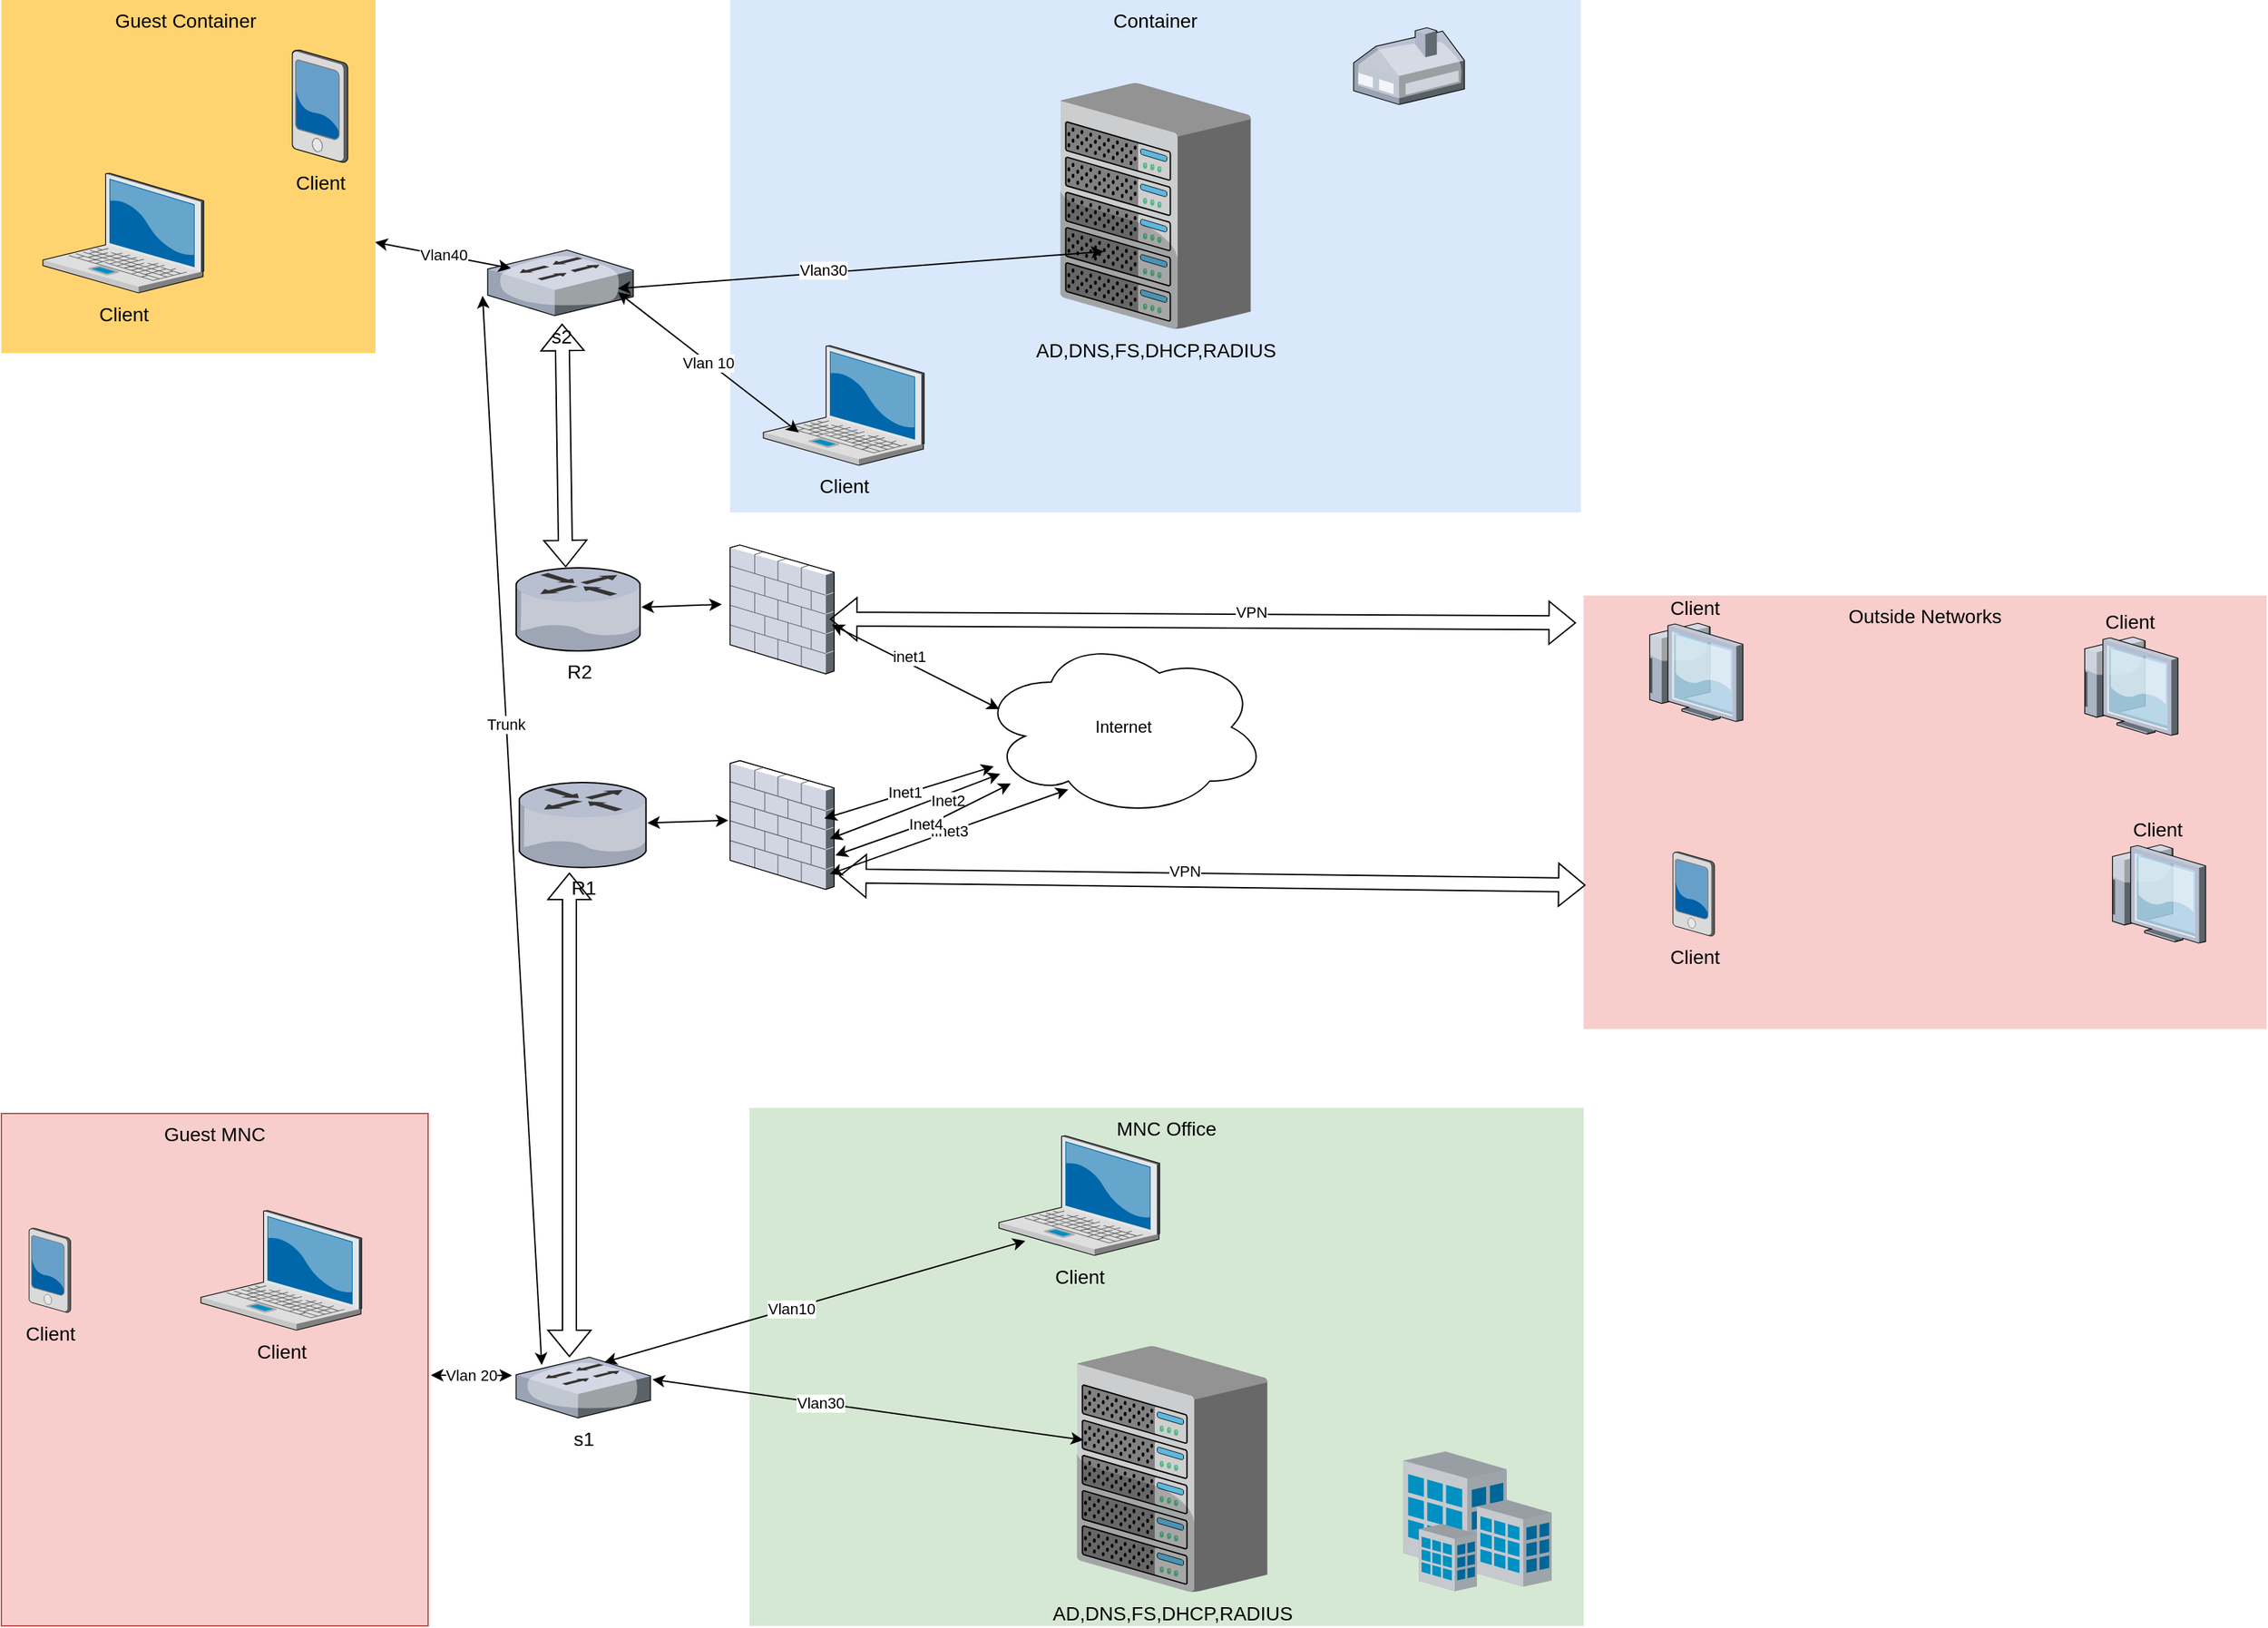 <mxfile version="20.0.4" type="github">
  <diagram id="_-JrjZ2dv5hbRWvAeERj" name="Страница 1">
    <mxGraphModel dx="1357" dy="845" grid="1" gridSize="10" guides="1" tooltips="1" connect="1" arrows="1" fold="1" page="1" pageScale="1" pageWidth="827" pageHeight="1169" math="0" shadow="0">
      <root>
        <mxCell id="0" />
        <mxCell id="1" parent="0" />
        <mxCell id="vsuYrxshnyL55VWC4-Kn-1" value="R2" style="verticalLabelPosition=bottom;aspect=fixed;html=1;verticalAlign=top;strokeColor=none;shape=mxgraph.citrix.router;fillColor=#66B2FF;gradientColor=#0066CC;fontSize=14;" vertex="1" parent="1">
          <mxGeometry x="381.5" y="430" width="90.41" height="60" as="geometry" />
        </mxCell>
        <mxCell id="vsuYrxshnyL55VWC4-Kn-2" value="MNC Office" style="whiteSpace=wrap;html=1;fillColor=#d5e8d4;fontSize=14;strokeColor=none;verticalAlign=top;" vertex="1" parent="1">
          <mxGeometry x="550" y="820" width="602" height="374" as="geometry" />
        </mxCell>
        <mxCell id="vsuYrxshnyL55VWC4-Kn-3" value="AD,DNS,FS,DHCP,RADIUS" style="verticalLabelPosition=bottom;aspect=fixed;html=1;verticalAlign=top;strokeColor=none;shape=mxgraph.citrix.chassis;fillColor=#66B2FF;gradientColor=#0066CC;fontSize=14;" vertex="1" parent="1">
          <mxGeometry x="786.25" y="992" width="137.5" height="177.5" as="geometry" />
        </mxCell>
        <mxCell id="vsuYrxshnyL55VWC4-Kn-6" value="" style="verticalLabelPosition=bottom;aspect=fixed;html=1;verticalAlign=top;strokeColor=none;shape=mxgraph.citrix.site;fillColor=#66B2FF;gradientColor=#0066CC;fontSize=14;" vertex="1" parent="1">
          <mxGeometry x="1022" y="1068" width="107" height="101" as="geometry" />
        </mxCell>
        <mxCell id="vsuYrxshnyL55VWC4-Kn-7" value="Outside Networks" style="whiteSpace=wrap;html=1;fillColor=#f8cecc;fontSize=14;strokeColor=none;verticalAlign=top;" vertex="1" parent="1">
          <mxGeometry x="1152" y="450" width="493" height="313" as="geometry" />
        </mxCell>
        <mxCell id="vsuYrxshnyL55VWC4-Kn-12" value="Client" style="verticalLabelPosition=top;aspect=fixed;html=1;verticalAlign=bottom;strokeColor=none;shape=mxgraph.citrix.thin_client;fillColor=#66B2FF;gradientColor=#0066CC;fontSize=14;labelPosition=center;align=center;" vertex="1" parent="1">
          <mxGeometry x="1530" y="630" width="71" height="71" as="geometry" />
        </mxCell>
        <mxCell id="vsuYrxshnyL55VWC4-Kn-13" value="Client" style="verticalLabelPosition=top;aspect=fixed;html=1;verticalAlign=bottom;strokeColor=none;shape=mxgraph.citrix.thin_client;fillColor=#66B2FF;gradientColor=#0066CC;fontSize=14;labelPosition=center;align=center;" vertex="1" parent="1">
          <mxGeometry x="1510" y="480" width="71" height="71" as="geometry" />
        </mxCell>
        <mxCell id="vsuYrxshnyL55VWC4-Kn-14" value="Client" style="verticalLabelPosition=top;aspect=fixed;html=1;verticalAlign=bottom;strokeColor=none;shape=mxgraph.citrix.thin_client;fillColor=#66B2FF;gradientColor=#0066CC;fontSize=14;labelPosition=center;align=center;" vertex="1" parent="1">
          <mxGeometry x="1196" y="470" width="71" height="71" as="geometry" />
        </mxCell>
        <mxCell id="vsuYrxshnyL55VWC4-Kn-15" value="Container" style="whiteSpace=wrap;html=1;fillColor=#dae8fc;fontSize=14;strokeColor=none;verticalAlign=top;" vertex="1" parent="1">
          <mxGeometry x="536" y="20" width="614" height="370" as="geometry" />
        </mxCell>
        <mxCell id="vsuYrxshnyL55VWC4-Kn-16" value="Client" style="verticalLabelPosition=bottom;aspect=fixed;html=1;verticalAlign=top;strokeColor=none;shape=mxgraph.citrix.laptop_2;fillColor=#66B2FF;gradientColor=#0066CC;fontSize=14;" vertex="1" parent="1">
          <mxGeometry x="560.0" y="269.5" width="116" height="86.5" as="geometry" />
        </mxCell>
        <mxCell id="vsuYrxshnyL55VWC4-Kn-18" value="" style="verticalLabelPosition=bottom;aspect=fixed;html=1;verticalAlign=top;strokeColor=none;shape=mxgraph.citrix.home_office;fillColor=#66B2FF;gradientColor=#0066CC;fontSize=14;" vertex="1" parent="1">
          <mxGeometry x="986" y="40" width="80" height="55.5" as="geometry" />
        </mxCell>
        <mxCell id="vsuYrxshnyL55VWC4-Kn-20" value="s2" style="verticalLabelPosition=bottom;aspect=fixed;html=1;verticalAlign=top;strokeColor=none;shape=mxgraph.citrix.switch;fillColor=#66B2FF;gradientColor=#0066CC;fontSize=14;" vertex="1" parent="1">
          <mxGeometry x="361" y="200.55" width="105.05" height="47.39" as="geometry" />
        </mxCell>
        <mxCell id="vsuYrxshnyL55VWC4-Kn-21" value="R1" style="verticalLabelPosition=bottom;aspect=fixed;html=1;verticalAlign=top;strokeColor=none;shape=mxgraph.citrix.router;fillColor=#66B2FF;gradientColor=#0066CC;fontSize=14;" vertex="1" parent="1">
          <mxGeometry x="383.75" y="585" width="92.5" height="61.39" as="geometry" />
        </mxCell>
        <mxCell id="vsuYrxshnyL55VWC4-Kn-22" value="Internet" style="ellipse;shape=cloud;whiteSpace=wrap;html=1;align=center;" vertex="1" parent="1">
          <mxGeometry x="715.75" y="480" width="208" height="130" as="geometry" />
        </mxCell>
        <mxCell id="vsuYrxshnyL55VWC4-Kn-23" value="s1" style="verticalLabelPosition=bottom;aspect=fixed;html=1;verticalAlign=top;strokeColor=none;shape=mxgraph.citrix.switch;fillColor=#66B2FF;gradientColor=#0066CC;fontSize=14;" vertex="1" parent="1">
          <mxGeometry x="381.5" y="1000" width="97" height="43.76" as="geometry" />
        </mxCell>
        <mxCell id="vsuYrxshnyL55VWC4-Kn-24" value="AD,DNS,FS,DHCP,RADIUS" style="verticalLabelPosition=bottom;aspect=fixed;html=1;verticalAlign=top;strokeColor=none;shape=mxgraph.citrix.chassis;fillColor=#66B2FF;gradientColor=#0066CC;fontSize=14;" vertex="1" parent="1">
          <mxGeometry x="774.25" y="80" width="137.5" height="177.5" as="geometry" />
        </mxCell>
        <mxCell id="vsuYrxshnyL55VWC4-Kn-26" value="Guest Container&amp;nbsp;" style="whiteSpace=wrap;html=1;fillColor=#FFD470;gradientColor=none;fontSize=14;strokeColor=none;verticalAlign=top;" vertex="1" parent="1">
          <mxGeometry x="10" y="20" width="270" height="255" as="geometry" />
        </mxCell>
        <mxCell id="vsuYrxshnyL55VWC4-Kn-27" value="Client" style="verticalLabelPosition=bottom;aspect=fixed;html=1;verticalAlign=top;strokeColor=none;shape=mxgraph.citrix.pda;fillColor=#66B2FF;gradientColor=#0066CC;fontSize=14;" vertex="1" parent="1">
          <mxGeometry x="220" y="56" width="40" height="81.33" as="geometry" />
        </mxCell>
        <mxCell id="vsuYrxshnyL55VWC4-Kn-28" value="Client" style="verticalLabelPosition=bottom;aspect=fixed;html=1;verticalAlign=top;strokeColor=none;shape=mxgraph.citrix.laptop_2;fillColor=#66B2FF;gradientColor=#0066CC;fontSize=14;" vertex="1" parent="1">
          <mxGeometry x="40.0" y="145" width="116" height="86.5" as="geometry" />
        </mxCell>
        <mxCell id="vsuYrxshnyL55VWC4-Kn-29" value="Guest MNC" style="whiteSpace=wrap;html=1;fillColor=#f8cecc;fontSize=14;strokeColor=#b85450;verticalAlign=top;" vertex="1" parent="1">
          <mxGeometry x="10" y="824" width="308" height="370" as="geometry" />
        </mxCell>
        <mxCell id="vsuYrxshnyL55VWC4-Kn-30" value="Client" style="verticalLabelPosition=bottom;aspect=fixed;html=1;verticalAlign=top;strokeColor=none;shape=mxgraph.citrix.pda;fillColor=#66B2FF;gradientColor=#0066CC;fontSize=14;" vertex="1" parent="1">
          <mxGeometry x="30" y="906.75" width="30" height="61" as="geometry" />
        </mxCell>
        <mxCell id="vsuYrxshnyL55VWC4-Kn-31" value="Client" style="verticalLabelPosition=bottom;aspect=fixed;html=1;verticalAlign=top;strokeColor=none;shape=mxgraph.citrix.laptop_2;fillColor=#66B2FF;gradientColor=#0066CC;fontSize=14;" vertex="1" parent="1">
          <mxGeometry x="154.0" y="894" width="116" height="86.5" as="geometry" />
        </mxCell>
        <mxCell id="vsuYrxshnyL55VWC4-Kn-36" value="Client" style="verticalLabelPosition=bottom;aspect=fixed;html=1;verticalAlign=top;strokeColor=none;shape=mxgraph.citrix.pda;fillColor=#66B2FF;gradientColor=#0066CC;fontSize=14;" vertex="1" parent="1">
          <mxGeometry x="1216.5" y="635" width="30" height="61" as="geometry" />
        </mxCell>
        <mxCell id="vsuYrxshnyL55VWC4-Kn-47" value="" style="endArrow=classic;startArrow=classic;html=1;rounded=0;entryX=0.034;entryY=0.382;entryDx=0;entryDy=0;entryPerimeter=0;exitX=1.014;exitY=0.366;exitDx=0;exitDy=0;exitPerimeter=0;" edge="1" parent="1" source="vsuYrxshnyL55VWC4-Kn-23" target="vsuYrxshnyL55VWC4-Kn-3">
          <mxGeometry width="50" height="50" relative="1" as="geometry">
            <mxPoint x="490" y="1014" as="sourcePoint" />
            <mxPoint x="500" y="1100" as="targetPoint" />
          </mxGeometry>
        </mxCell>
        <mxCell id="vsuYrxshnyL55VWC4-Kn-51" value="Vlan30" style="edgeLabel;html=1;align=center;verticalAlign=middle;resizable=0;points=[];" vertex="1" connectable="0" parent="vsuYrxshnyL55VWC4-Kn-47">
          <mxGeometry x="-0.224" relative="1" as="geometry">
            <mxPoint as="offset" />
          </mxGeometry>
        </mxCell>
        <mxCell id="vsuYrxshnyL55VWC4-Kn-48" value="" style="endArrow=classic;startArrow=classic;html=1;rounded=0;exitX=0.657;exitY=0.083;exitDx=0;exitDy=0;exitPerimeter=0;entryX=0.164;entryY=0.879;entryDx=0;entryDy=0;entryPerimeter=0;" edge="1" parent="1" source="vsuYrxshnyL55VWC4-Kn-23" target="vsuYrxshnyL55VWC4-Kn-49">
          <mxGeometry width="50" height="50" relative="1" as="geometry">
            <mxPoint x="430" y="950" as="sourcePoint" />
            <mxPoint x="470" y="920" as="targetPoint" />
          </mxGeometry>
        </mxCell>
        <mxCell id="vsuYrxshnyL55VWC4-Kn-52" value="Vlan10" style="edgeLabel;html=1;align=center;verticalAlign=middle;resizable=0;points=[];" vertex="1" connectable="0" parent="vsuYrxshnyL55VWC4-Kn-48">
          <mxGeometry x="-0.115" relative="1" as="geometry">
            <mxPoint as="offset" />
          </mxGeometry>
        </mxCell>
        <mxCell id="vsuYrxshnyL55VWC4-Kn-49" value="Client" style="verticalLabelPosition=bottom;aspect=fixed;html=1;verticalAlign=top;strokeColor=none;shape=mxgraph.citrix.laptop_2;fillColor=#66B2FF;gradientColor=#0066CC;fontSize=14;" vertex="1" parent="1">
          <mxGeometry x="730.0" y="840" width="116" height="86.5" as="geometry" />
        </mxCell>
        <mxCell id="vsuYrxshnyL55VWC4-Kn-50" value="Vlan 20" style="endArrow=classic;startArrow=classic;html=1;rounded=0;entryX=-0.03;entryY=0.3;entryDx=0;entryDy=0;entryPerimeter=0;" edge="1" parent="1" target="vsuYrxshnyL55VWC4-Kn-23">
          <mxGeometry width="50" height="50" relative="1" as="geometry">
            <mxPoint x="320" y="1013" as="sourcePoint" />
            <mxPoint x="450" y="890" as="targetPoint" />
          </mxGeometry>
        </mxCell>
        <mxCell id="vsuYrxshnyL55VWC4-Kn-54" value="" style="shape=flexArrow;endArrow=classic;startArrow=classic;html=1;rounded=0;exitX=0.397;exitY=0;exitDx=0;exitDy=0;exitPerimeter=0;" edge="1" parent="1" source="vsuYrxshnyL55VWC4-Kn-23">
          <mxGeometry width="100" height="100" relative="1" as="geometry">
            <mxPoint x="350" y="960" as="sourcePoint" />
            <mxPoint x="420" y="650" as="targetPoint" />
          </mxGeometry>
        </mxCell>
        <mxCell id="vsuYrxshnyL55VWC4-Kn-55" value="" style="verticalLabelPosition=bottom;aspect=fixed;html=1;verticalAlign=top;strokeColor=none;shape=mxgraph.citrix.firewall;fillColor=#66B2FF;gradientColor=#0066CC;fontSize=14;" vertex="1" parent="1">
          <mxGeometry x="536" y="413.5" width="75" height="93" as="geometry" />
        </mxCell>
        <mxCell id="vsuYrxshnyL55VWC4-Kn-56" value="" style="verticalLabelPosition=bottom;aspect=fixed;html=1;verticalAlign=top;strokeColor=none;shape=mxgraph.citrix.firewall;fillColor=#66B2FF;gradientColor=#0066CC;fontSize=14;" vertex="1" parent="1">
          <mxGeometry x="536" y="569.2" width="75" height="93" as="geometry" />
        </mxCell>
        <mxCell id="vsuYrxshnyL55VWC4-Kn-58" value="" style="endArrow=classic;startArrow=classic;html=1;rounded=0;entryX=-0.018;entryY=0.464;entryDx=0;entryDy=0;entryPerimeter=0;" edge="1" parent="1" source="vsuYrxshnyL55VWC4-Kn-21" target="vsuYrxshnyL55VWC4-Kn-56">
          <mxGeometry width="50" height="50" relative="1" as="geometry">
            <mxPoint x="380" y="730" as="sourcePoint" />
            <mxPoint x="430" y="680" as="targetPoint" />
          </mxGeometry>
        </mxCell>
        <mxCell id="vsuYrxshnyL55VWC4-Kn-59" value="" style="shape=flexArrow;endArrow=classic;startArrow=classic;html=1;rounded=0;entryX=0.511;entryY=1.121;entryDx=0;entryDy=0;entryPerimeter=0;exitX=0.396;exitY=-0.006;exitDx=0;exitDy=0;exitPerimeter=0;" edge="1" parent="1" source="vsuYrxshnyL55VWC4-Kn-1" target="vsuYrxshnyL55VWC4-Kn-20">
          <mxGeometry width="100" height="100" relative="1" as="geometry">
            <mxPoint x="700" y="800" as="sourcePoint" />
            <mxPoint x="800" y="700" as="targetPoint" />
          </mxGeometry>
        </mxCell>
        <mxCell id="vsuYrxshnyL55VWC4-Kn-60" value="" style="endArrow=classic;startArrow=classic;html=1;rounded=0;entryX=-0.08;entryY=0.461;entryDx=0;entryDy=0;entryPerimeter=0;" edge="1" parent="1" source="vsuYrxshnyL55VWC4-Kn-1" target="vsuYrxshnyL55VWC4-Kn-55">
          <mxGeometry width="50" height="50" relative="1" as="geometry">
            <mxPoint x="486.25" y="624.268" as="sourcePoint" />
            <mxPoint x="538.65" y="622.652" as="targetPoint" />
          </mxGeometry>
        </mxCell>
        <mxCell id="vsuYrxshnyL55VWC4-Kn-63" value="" style="endArrow=classic;startArrow=classic;html=1;rounded=0;entryX=-0.035;entryY=0.699;entryDx=0;entryDy=0;entryPerimeter=0;exitX=0.191;exitY=0.129;exitDx=0;exitDy=0;exitPerimeter=0;" edge="1" parent="1" source="vsuYrxshnyL55VWC4-Kn-23" target="vsuYrxshnyL55VWC4-Kn-20">
          <mxGeometry width="50" height="50" relative="1" as="geometry">
            <mxPoint x="370" y="1000" as="sourcePoint" />
            <mxPoint x="230" y="490" as="targetPoint" />
          </mxGeometry>
        </mxCell>
        <mxCell id="vsuYrxshnyL55VWC4-Kn-76" value="Trunk" style="edgeLabel;html=1;align=center;verticalAlign=middle;resizable=0;points=[];" vertex="1" connectable="0" parent="vsuYrxshnyL55VWC4-Kn-63">
          <mxGeometry x="0.202" y="1" relative="1" as="geometry">
            <mxPoint y="1" as="offset" />
          </mxGeometry>
        </mxCell>
        <mxCell id="vsuYrxshnyL55VWC4-Kn-64" value="" style="endArrow=classic;startArrow=classic;html=1;rounded=0;exitX=0.96;exitY=0.607;exitDx=0;exitDy=0;exitPerimeter=0;" edge="1" parent="1" source="vsuYrxshnyL55VWC4-Kn-56" target="vsuYrxshnyL55VWC4-Kn-22">
          <mxGeometry width="50" height="50" relative="1" as="geometry">
            <mxPoint x="730" y="650" as="sourcePoint" />
            <mxPoint x="780" y="600" as="targetPoint" />
          </mxGeometry>
        </mxCell>
        <mxCell id="vsuYrxshnyL55VWC4-Kn-72" value="Inet2" style="edgeLabel;html=1;align=center;verticalAlign=middle;resizable=0;points=[];" vertex="1" connectable="0" parent="vsuYrxshnyL55VWC4-Kn-64">
          <mxGeometry x="0.354" y="-4" relative="1" as="geometry">
            <mxPoint as="offset" />
          </mxGeometry>
        </mxCell>
        <mxCell id="vsuYrxshnyL55VWC4-Kn-65" value="" style="endArrow=classic;startArrow=classic;html=1;rounded=0;entryX=0.07;entryY=0.4;entryDx=0;entryDy=0;entryPerimeter=0;exitX=0.978;exitY=0.618;exitDx=0;exitDy=0;exitPerimeter=0;" edge="1" parent="1" source="vsuYrxshnyL55VWC4-Kn-55" target="vsuYrxshnyL55VWC4-Kn-22">
          <mxGeometry width="50" height="50" relative="1" as="geometry">
            <mxPoint x="640" y="530" as="sourcePoint" />
            <mxPoint x="690" y="480" as="targetPoint" />
          </mxGeometry>
        </mxCell>
        <mxCell id="vsuYrxshnyL55VWC4-Kn-73" value="inet1" style="edgeLabel;html=1;align=center;verticalAlign=middle;resizable=0;points=[];" vertex="1" connectable="0" parent="vsuYrxshnyL55VWC4-Kn-65">
          <mxGeometry x="-0.111" y="5" relative="1" as="geometry">
            <mxPoint as="offset" />
          </mxGeometry>
        </mxCell>
        <mxCell id="vsuYrxshnyL55VWC4-Kn-66" value="" style="shape=flexArrow;endArrow=classic;startArrow=classic;html=1;rounded=0;entryX=0.003;entryY=0.668;entryDx=0;entryDy=0;entryPerimeter=0;exitX=1.049;exitY=0.894;exitDx=0;exitDy=0;exitPerimeter=0;" edge="1" parent="1" source="vsuYrxshnyL55VWC4-Kn-56" target="vsuYrxshnyL55VWC4-Kn-7">
          <mxGeometry width="100" height="100" relative="1" as="geometry">
            <mxPoint x="710" y="740" as="sourcePoint" />
            <mxPoint x="810" y="640" as="targetPoint" />
          </mxGeometry>
        </mxCell>
        <mxCell id="vsuYrxshnyL55VWC4-Kn-69" value="VPN" style="edgeLabel;html=1;align=center;verticalAlign=middle;resizable=0;points=[];" vertex="1" connectable="0" parent="vsuYrxshnyL55VWC4-Kn-66">
          <mxGeometry x="-0.075" y="7" relative="1" as="geometry">
            <mxPoint as="offset" />
          </mxGeometry>
        </mxCell>
        <mxCell id="vsuYrxshnyL55VWC4-Kn-67" value="" style="shape=flexArrow;endArrow=classic;startArrow=classic;html=1;rounded=0;entryX=-0.011;entryY=0.063;entryDx=0;entryDy=0;entryPerimeter=0;exitX=0.96;exitY=0.575;exitDx=0;exitDy=0;exitPerimeter=0;" edge="1" parent="1" source="vsuYrxshnyL55VWC4-Kn-55" target="vsuYrxshnyL55VWC4-Kn-7">
          <mxGeometry width="100" height="100" relative="1" as="geometry">
            <mxPoint x="830" y="490" as="sourcePoint" />
            <mxPoint x="930" y="390" as="targetPoint" />
          </mxGeometry>
        </mxCell>
        <mxCell id="vsuYrxshnyL55VWC4-Kn-68" value="VPN" style="edgeLabel;html=1;align=center;verticalAlign=middle;resizable=0;points=[];" vertex="1" connectable="0" parent="vsuYrxshnyL55VWC4-Kn-67">
          <mxGeometry x="0.129" y="7" relative="1" as="geometry">
            <mxPoint as="offset" />
          </mxGeometry>
        </mxCell>
        <mxCell id="vsuYrxshnyL55VWC4-Kn-70" value="" style="endArrow=classic;startArrow=classic;html=1;rounded=0;exitX=0.907;exitY=0.449;exitDx=0;exitDy=0;exitPerimeter=0;" edge="1" parent="1" source="vsuYrxshnyL55VWC4-Kn-56" target="vsuYrxshnyL55VWC4-Kn-22">
          <mxGeometry width="50" height="50" relative="1" as="geometry">
            <mxPoint x="730" y="760" as="sourcePoint" />
            <mxPoint x="780" y="710" as="targetPoint" />
          </mxGeometry>
        </mxCell>
        <mxCell id="vsuYrxshnyL55VWC4-Kn-71" value="Inet1" style="edgeLabel;html=1;align=center;verticalAlign=middle;resizable=0;points=[];" vertex="1" connectable="0" parent="vsuYrxshnyL55VWC4-Kn-70">
          <mxGeometry x="-0.057" y="1" relative="1" as="geometry">
            <mxPoint as="offset" />
          </mxGeometry>
        </mxCell>
        <mxCell id="vsuYrxshnyL55VWC4-Kn-74" value="iInet3" style="endArrow=classic;startArrow=classic;html=1;rounded=0;entryX=0.309;entryY=0.846;entryDx=0;entryDy=0;entryPerimeter=0;exitX=0.96;exitY=0.88;exitDx=0;exitDy=0;exitPerimeter=0;" edge="1" parent="1" source="vsuYrxshnyL55VWC4-Kn-56" target="vsuYrxshnyL55VWC4-Kn-22">
          <mxGeometry width="50" height="50" relative="1" as="geometry">
            <mxPoint x="730" y="760" as="sourcePoint" />
            <mxPoint x="780" y="710" as="targetPoint" />
          </mxGeometry>
        </mxCell>
        <mxCell id="vsuYrxshnyL55VWC4-Kn-75" value="Inet4" style="endArrow=classic;startArrow=classic;html=1;rounded=0;exitX=1.013;exitY=0.736;exitDx=0;exitDy=0;exitPerimeter=0;" edge="1" parent="1" source="vsuYrxshnyL55VWC4-Kn-56" target="vsuYrxshnyL55VWC4-Kn-22">
          <mxGeometry width="50" height="50" relative="1" as="geometry">
            <mxPoint x="750" y="680" as="sourcePoint" />
            <mxPoint x="800" y="630" as="targetPoint" />
            <Array as="points">
              <mxPoint x="690" y="610" />
            </Array>
          </mxGeometry>
        </mxCell>
        <mxCell id="vsuYrxshnyL55VWC4-Kn-77" value="" style="endArrow=classic;startArrow=classic;html=1;rounded=0;entryX=0.228;entryY=0.685;entryDx=0;entryDy=0;entryPerimeter=0;exitX=0.895;exitY=0.586;exitDx=0;exitDy=0;exitPerimeter=0;" edge="1" parent="1" source="vsuYrxshnyL55VWC4-Kn-20" target="vsuYrxshnyL55VWC4-Kn-24">
          <mxGeometry width="50" height="50" relative="1" as="geometry">
            <mxPoint x="480" y="240" as="sourcePoint" />
            <mxPoint x="530" y="190" as="targetPoint" />
          </mxGeometry>
        </mxCell>
        <mxCell id="vsuYrxshnyL55VWC4-Kn-78" value="Vlan30" style="edgeLabel;html=1;align=center;verticalAlign=middle;resizable=0;points=[];" vertex="1" connectable="0" parent="vsuYrxshnyL55VWC4-Kn-77">
          <mxGeometry x="-0.163" y="2" relative="1" as="geometry">
            <mxPoint x="1" as="offset" />
          </mxGeometry>
        </mxCell>
        <mxCell id="vsuYrxshnyL55VWC4-Kn-79" value="Vlan 10" style="endArrow=classic;startArrow=classic;html=1;rounded=0;entryX=0.221;entryY=0.726;entryDx=0;entryDy=0;entryPerimeter=0;exitX=0.895;exitY=0.643;exitDx=0;exitDy=0;exitPerimeter=0;" edge="1" parent="1" source="vsuYrxshnyL55VWC4-Kn-20" target="vsuYrxshnyL55VWC4-Kn-16">
          <mxGeometry width="50" height="50" relative="1" as="geometry">
            <mxPoint x="470" y="320" as="sourcePoint" />
            <mxPoint x="520" y="270" as="targetPoint" />
          </mxGeometry>
        </mxCell>
        <mxCell id="vsuYrxshnyL55VWC4-Kn-80" value="Vlan40" style="endArrow=classic;startArrow=classic;html=1;rounded=0;entryX=0.159;entryY=0.277;entryDx=0;entryDy=0;entryPerimeter=0;exitX=0.999;exitY=0.686;exitDx=0;exitDy=0;exitPerimeter=0;" edge="1" parent="1" source="vsuYrxshnyL55VWC4-Kn-26" target="vsuYrxshnyL55VWC4-Kn-20">
          <mxGeometry width="50" height="50" relative="1" as="geometry">
            <mxPoint x="360" y="170" as="sourcePoint" />
            <mxPoint x="410" y="120" as="targetPoint" />
          </mxGeometry>
        </mxCell>
      </root>
    </mxGraphModel>
  </diagram>
</mxfile>
